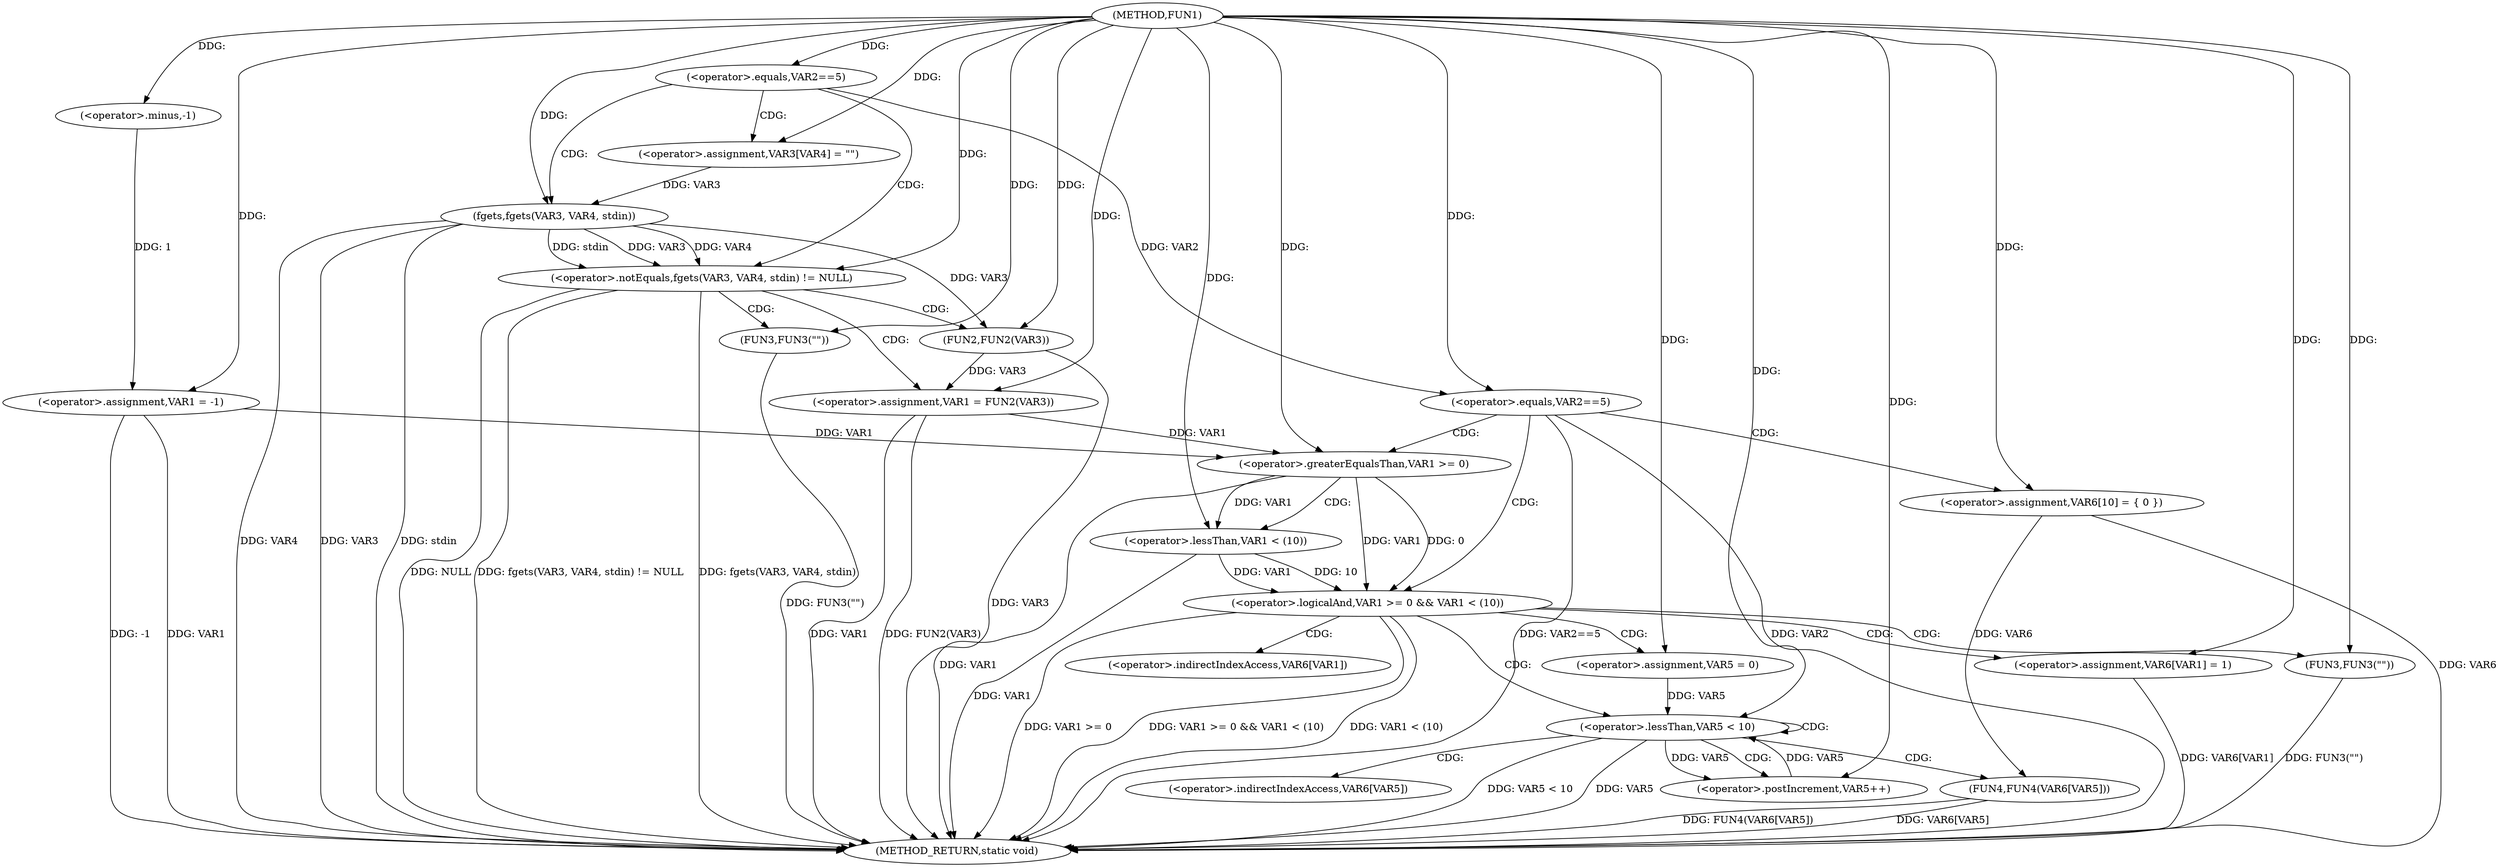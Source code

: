 digraph FUN1 {  
"1000100" [label = "(METHOD,FUN1)" ]
"1000175" [label = "(METHOD_RETURN,static void)" ]
"1000103" [label = "(<operator>.assignment,VAR1 = -1)" ]
"1000105" [label = "(<operator>.minus,-1)" ]
"1000108" [label = "(<operator>.equals,VAR2==5)" ]
"1000114" [label = "(<operator>.assignment,VAR3[VAR4] = \"\")" ]
"1000118" [label = "(<operator>.notEquals,fgets(VAR3, VAR4, stdin) != NULL)" ]
"1000119" [label = "(fgets,fgets(VAR3, VAR4, stdin))" ]
"1000125" [label = "(<operator>.assignment,VAR1 = FUN2(VAR3))" ]
"1000127" [label = "(FUN2,FUN2(VAR3))" ]
"1000131" [label = "(FUN3,FUN3(\"\"))" ]
"1000134" [label = "(<operator>.equals,VAR2==5)" ]
"1000141" [label = "(<operator>.assignment,VAR6[10] = { 0 })" ]
"1000144" [label = "(<operator>.logicalAnd,VAR1 >= 0 && VAR1 < (10))" ]
"1000145" [label = "(<operator>.greaterEqualsThan,VAR1 >= 0)" ]
"1000148" [label = "(<operator>.lessThan,VAR1 < (10))" ]
"1000152" [label = "(<operator>.assignment,VAR6[VAR1] = 1)" ]
"1000158" [label = "(<operator>.assignment,VAR5 = 0)" ]
"1000161" [label = "(<operator>.lessThan,VAR5 < 10)" ]
"1000164" [label = "(<operator>.postIncrement,VAR5++)" ]
"1000167" [label = "(FUN4,FUN4(VAR6[VAR5]))" ]
"1000173" [label = "(FUN3,FUN3(\"\"))" ]
"1000153" [label = "(<operator>.indirectIndexAccess,VAR6[VAR1])" ]
"1000168" [label = "(<operator>.indirectIndexAccess,VAR6[VAR5])" ]
  "1000141" -> "1000175"  [ label = "DDG: VAR6"] 
  "1000103" -> "1000175"  [ label = "DDG: VAR1"] 
  "1000103" -> "1000175"  [ label = "DDG: -1"] 
  "1000119" -> "1000175"  [ label = "DDG: VAR4"] 
  "1000118" -> "1000175"  [ label = "DDG: fgets(VAR3, VAR4, stdin) != NULL"] 
  "1000127" -> "1000175"  [ label = "DDG: VAR3"] 
  "1000118" -> "1000175"  [ label = "DDG: fgets(VAR3, VAR4, stdin)"] 
  "1000161" -> "1000175"  [ label = "DDG: VAR5 < 10"] 
  "1000131" -> "1000175"  [ label = "DDG: FUN3(\"\")"] 
  "1000167" -> "1000175"  [ label = "DDG: VAR6[VAR5]"] 
  "1000125" -> "1000175"  [ label = "DDG: VAR1"] 
  "1000118" -> "1000175"  [ label = "DDG: NULL"] 
  "1000144" -> "1000175"  [ label = "DDG: VAR1 >= 0 && VAR1 < (10)"] 
  "1000167" -> "1000175"  [ label = "DDG: FUN4(VAR6[VAR5])"] 
  "1000134" -> "1000175"  [ label = "DDG: VAR2==5"] 
  "1000148" -> "1000175"  [ label = "DDG: VAR1"] 
  "1000144" -> "1000175"  [ label = "DDG: VAR1 < (10)"] 
  "1000125" -> "1000175"  [ label = "DDG: FUN2(VAR3)"] 
  "1000152" -> "1000175"  [ label = "DDG: VAR6[VAR1]"] 
  "1000134" -> "1000175"  [ label = "DDG: VAR2"] 
  "1000119" -> "1000175"  [ label = "DDG: VAR3"] 
  "1000173" -> "1000175"  [ label = "DDG: FUN3(\"\")"] 
  "1000119" -> "1000175"  [ label = "DDG: stdin"] 
  "1000144" -> "1000175"  [ label = "DDG: VAR1 >= 0"] 
  "1000161" -> "1000175"  [ label = "DDG: VAR5"] 
  "1000145" -> "1000175"  [ label = "DDG: VAR1"] 
  "1000105" -> "1000103"  [ label = "DDG: 1"] 
  "1000100" -> "1000103"  [ label = "DDG: "] 
  "1000100" -> "1000105"  [ label = "DDG: "] 
  "1000100" -> "1000108"  [ label = "DDG: "] 
  "1000100" -> "1000114"  [ label = "DDG: "] 
  "1000119" -> "1000118"  [ label = "DDG: VAR3"] 
  "1000119" -> "1000118"  [ label = "DDG: VAR4"] 
  "1000119" -> "1000118"  [ label = "DDG: stdin"] 
  "1000114" -> "1000119"  [ label = "DDG: VAR3"] 
  "1000100" -> "1000119"  [ label = "DDG: "] 
  "1000100" -> "1000118"  [ label = "DDG: "] 
  "1000127" -> "1000125"  [ label = "DDG: VAR3"] 
  "1000100" -> "1000125"  [ label = "DDG: "] 
  "1000119" -> "1000127"  [ label = "DDG: VAR3"] 
  "1000100" -> "1000127"  [ label = "DDG: "] 
  "1000100" -> "1000131"  [ label = "DDG: "] 
  "1000108" -> "1000134"  [ label = "DDG: VAR2"] 
  "1000100" -> "1000134"  [ label = "DDG: "] 
  "1000100" -> "1000141"  [ label = "DDG: "] 
  "1000145" -> "1000144"  [ label = "DDG: VAR1"] 
  "1000145" -> "1000144"  [ label = "DDG: 0"] 
  "1000125" -> "1000145"  [ label = "DDG: VAR1"] 
  "1000103" -> "1000145"  [ label = "DDG: VAR1"] 
  "1000100" -> "1000145"  [ label = "DDG: "] 
  "1000148" -> "1000144"  [ label = "DDG: VAR1"] 
  "1000148" -> "1000144"  [ label = "DDG: 10"] 
  "1000145" -> "1000148"  [ label = "DDG: VAR1"] 
  "1000100" -> "1000148"  [ label = "DDG: "] 
  "1000100" -> "1000152"  [ label = "DDG: "] 
  "1000100" -> "1000158"  [ label = "DDG: "] 
  "1000158" -> "1000161"  [ label = "DDG: VAR5"] 
  "1000164" -> "1000161"  [ label = "DDG: VAR5"] 
  "1000100" -> "1000161"  [ label = "DDG: "] 
  "1000161" -> "1000164"  [ label = "DDG: VAR5"] 
  "1000100" -> "1000164"  [ label = "DDG: "] 
  "1000141" -> "1000167"  [ label = "DDG: VAR6"] 
  "1000100" -> "1000173"  [ label = "DDG: "] 
  "1000108" -> "1000119"  [ label = "CDG: "] 
  "1000108" -> "1000114"  [ label = "CDG: "] 
  "1000108" -> "1000118"  [ label = "CDG: "] 
  "1000118" -> "1000125"  [ label = "CDG: "] 
  "1000118" -> "1000131"  [ label = "CDG: "] 
  "1000118" -> "1000127"  [ label = "CDG: "] 
  "1000134" -> "1000141"  [ label = "CDG: "] 
  "1000134" -> "1000145"  [ label = "CDG: "] 
  "1000134" -> "1000144"  [ label = "CDG: "] 
  "1000144" -> "1000153"  [ label = "CDG: "] 
  "1000144" -> "1000173"  [ label = "CDG: "] 
  "1000144" -> "1000158"  [ label = "CDG: "] 
  "1000144" -> "1000161"  [ label = "CDG: "] 
  "1000144" -> "1000152"  [ label = "CDG: "] 
  "1000145" -> "1000148"  [ label = "CDG: "] 
  "1000161" -> "1000168"  [ label = "CDG: "] 
  "1000161" -> "1000164"  [ label = "CDG: "] 
  "1000161" -> "1000167"  [ label = "CDG: "] 
  "1000161" -> "1000161"  [ label = "CDG: "] 
}
